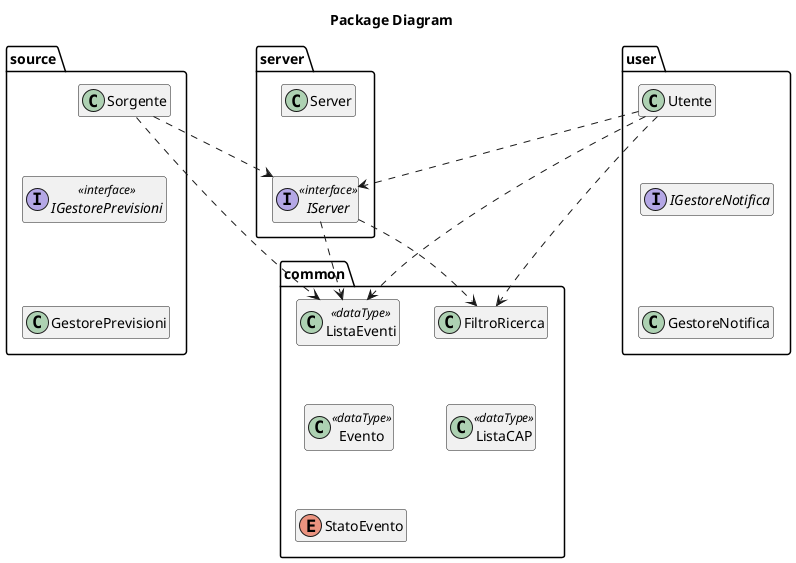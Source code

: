 @startuml
title Package Diagram
package source {
    interface IGestorePrevisioni<<interface>> 

    class GestorePrevisioni 

    class Sorgente 

    Sorgente -[hidden]- IGestorePrevisioni
    IGestorePrevisioni -[hidden]- GestorePrevisioni
}

package server{
    interface IServer<<interface>> 

    class Server 

    Server -[hidden]- IServer
}

Sorgente .> IServer

package user {
    class Utente 

    interface IGestoreNotifica 
    
    class GestoreNotifica 

    Utente -[hidden]- IGestoreNotifica
    IGestoreNotifica -[hidden]- GestoreNotifica
}

Utente ..> IServer

package common {

    enum StatoEvento 

    class Evento<<dataType>> 

    class ListaEventi <<dataType>>

    ListaEventi -[hidden]- Evento
    Evento -[hidden]- StatoEvento

    class FiltroRicerca 

    class ListaCAP <<dataType>>

    FiltroRicerca -[hidden]- ListaCAP
}

Sorgente ..> ListaEventi
IServer ..> ListaEventi
IServer ..> FiltroRicerca
Utente ..>  ListaEventi
Utente ..>  FiltroRicerca

'Layout only
hide empty members
skinparam classAttributeIconSize 0
ListaEventi -[hidden] FiltroRicerca
GestorePrevisioni -[hidden]-- StatoEvento
Server .[hidden].> ListaEventi
Utente .[hidden].> FiltroRicerca
@enduml